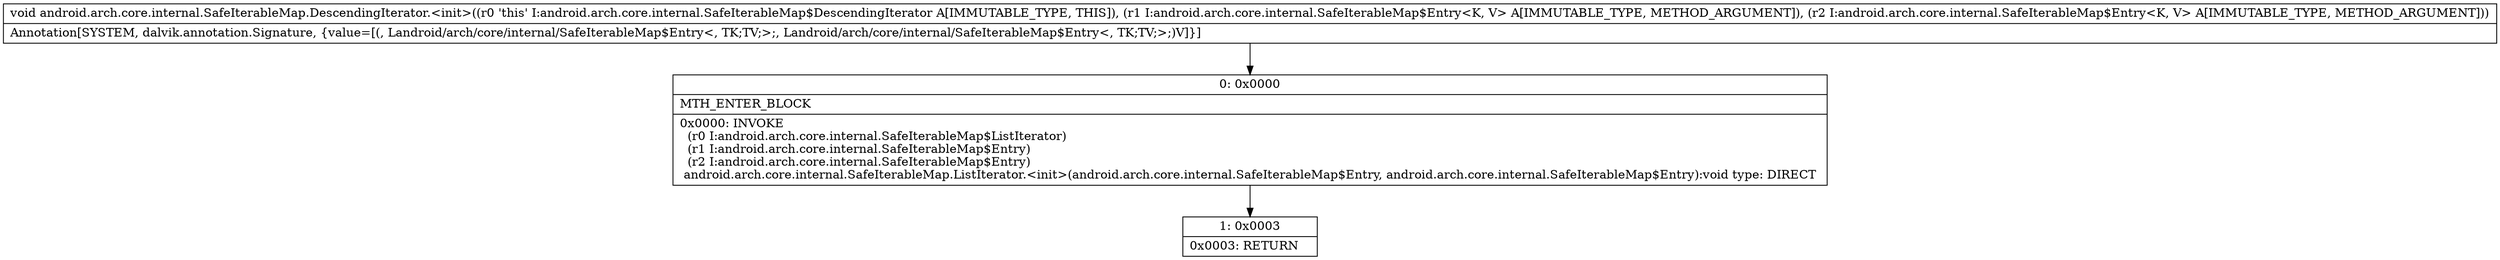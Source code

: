 digraph "CFG forandroid.arch.core.internal.SafeIterableMap.DescendingIterator.\<init\>(Landroid\/arch\/core\/internal\/SafeIterableMap$Entry;Landroid\/arch\/core\/internal\/SafeIterableMap$Entry;)V" {
Node_0 [shape=record,label="{0\:\ 0x0000|MTH_ENTER_BLOCK\l|0x0000: INVOKE  \l  (r0 I:android.arch.core.internal.SafeIterableMap$ListIterator)\l  (r1 I:android.arch.core.internal.SafeIterableMap$Entry)\l  (r2 I:android.arch.core.internal.SafeIterableMap$Entry)\l android.arch.core.internal.SafeIterableMap.ListIterator.\<init\>(android.arch.core.internal.SafeIterableMap$Entry, android.arch.core.internal.SafeIterableMap$Entry):void type: DIRECT \l}"];
Node_1 [shape=record,label="{1\:\ 0x0003|0x0003: RETURN   \l}"];
MethodNode[shape=record,label="{void android.arch.core.internal.SafeIterableMap.DescendingIterator.\<init\>((r0 'this' I:android.arch.core.internal.SafeIterableMap$DescendingIterator A[IMMUTABLE_TYPE, THIS]), (r1 I:android.arch.core.internal.SafeIterableMap$Entry\<K, V\> A[IMMUTABLE_TYPE, METHOD_ARGUMENT]), (r2 I:android.arch.core.internal.SafeIterableMap$Entry\<K, V\> A[IMMUTABLE_TYPE, METHOD_ARGUMENT]))  | Annotation[SYSTEM, dalvik.annotation.Signature, \{value=[(, Landroid\/arch\/core\/internal\/SafeIterableMap$Entry\<, TK;TV;\>;, Landroid\/arch\/core\/internal\/SafeIterableMap$Entry\<, TK;TV;\>;)V]\}]\l}"];
MethodNode -> Node_0;
Node_0 -> Node_1;
}

